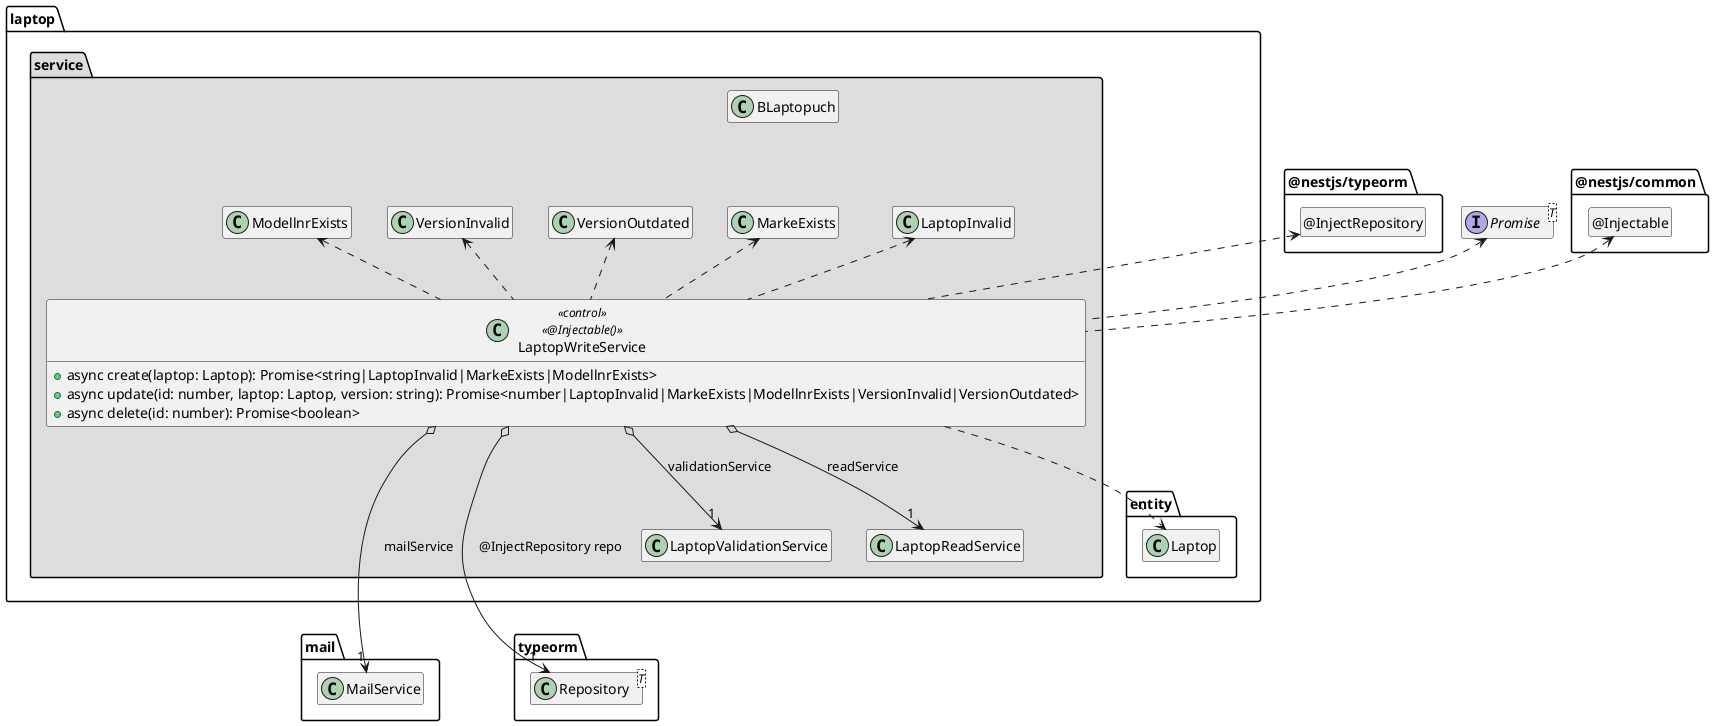 ' Copyright (C) 2019 - present Juergen Zimmermann, Hochschule Karlsruhe
'
' This program is free software: you can redistribute it and/or modify
' it under the terms of the GNU General Public License as published by
' the Free Software Foundation, either version 3 of the License, or
' (at your option) any later version.
'
' This program is distributed in the hope that it will be useful,
' but WITHOUT ANY WARRANTY; without even the implied warranty of
' MERCHANTABILITY or FITNESS FOR A PARTICULAR PURPOSE.  See the
' GNU General Public License for more details.
'
' You should have received a copy of the GNU General Public License
' along with this program.  If not, see <https://www.gnu.org/licenses/>.

' Preview durch <Alt>d

@startuml Anwendungskern

interface Promise<T>

package @nestjs/common {
  class "@Injectable" as Injectable
  hide Injectable circle
}

package typeorm {
  class Repository<T>
}

package @nestjs/typeorm {
  class "@InjectRepository" as InjectRepository
  hide InjectRepository circle
}

package mail {
  class MailService
}

package laptop {
  package entity {
    class Laptop
  }

  package service #DDDDDD {
    class LaptopInvalid
    class MarkeExists
    class ModellnrExists
    class VersionInvalid
    class VersionOutdated

    class LaptopWriteService << control >> <<@Injectable()>> {
      + async create(laptop: Laptop): Promise<string|LaptopInvalid|MarkeExists|ModellnrExists>
      + async update(id: number, laptop: Laptop, version: string): Promise<number|LaptopInvalid|MarkeExists|ModellnrExists|VersionInvalid|VersionOutdated>
      + async delete(id: number): Promise<boolean>
    }

    LaptopWriteService o--> "1" LaptopValidationService: validationService
    LaptopWriteService o--> "1" LaptopReadService: readService
    LaptopWriteService o--> "1" Repository: @InjectRepository repo
    LaptopWriteService o--> "1" MailService: mailService

    LaptopWriteService .up.> Injectable
    LaptopWriteService .up.> InjectRepository

    LaptopWriteService .up.> Promise
    LaptopWriteService ..> Laptop
    LaptopWriteService .up.> LaptopInvalid
    LaptopWriteService .up.> MarkeExists
    LaptopWriteService .up.> ModellnrExists
    LaptopWriteService .up.> VersionInvalid
    LaptopWriteService .up.> VersionOutdated

    LaptopInvalid .up[hidden].> Laptop
    Laptop .up[hidden].> Promise
    Laptop .up[hidden].> Injectable
    Laptop .up[hidden].> InjectRepository
    MarkeExists .up[hidden].> BLaptopuch
    LaptopValidationService .[hidden].> Repository
    LaptopValidationService .[hidden].> MailService
  }
}

hide empty members

@enduml
